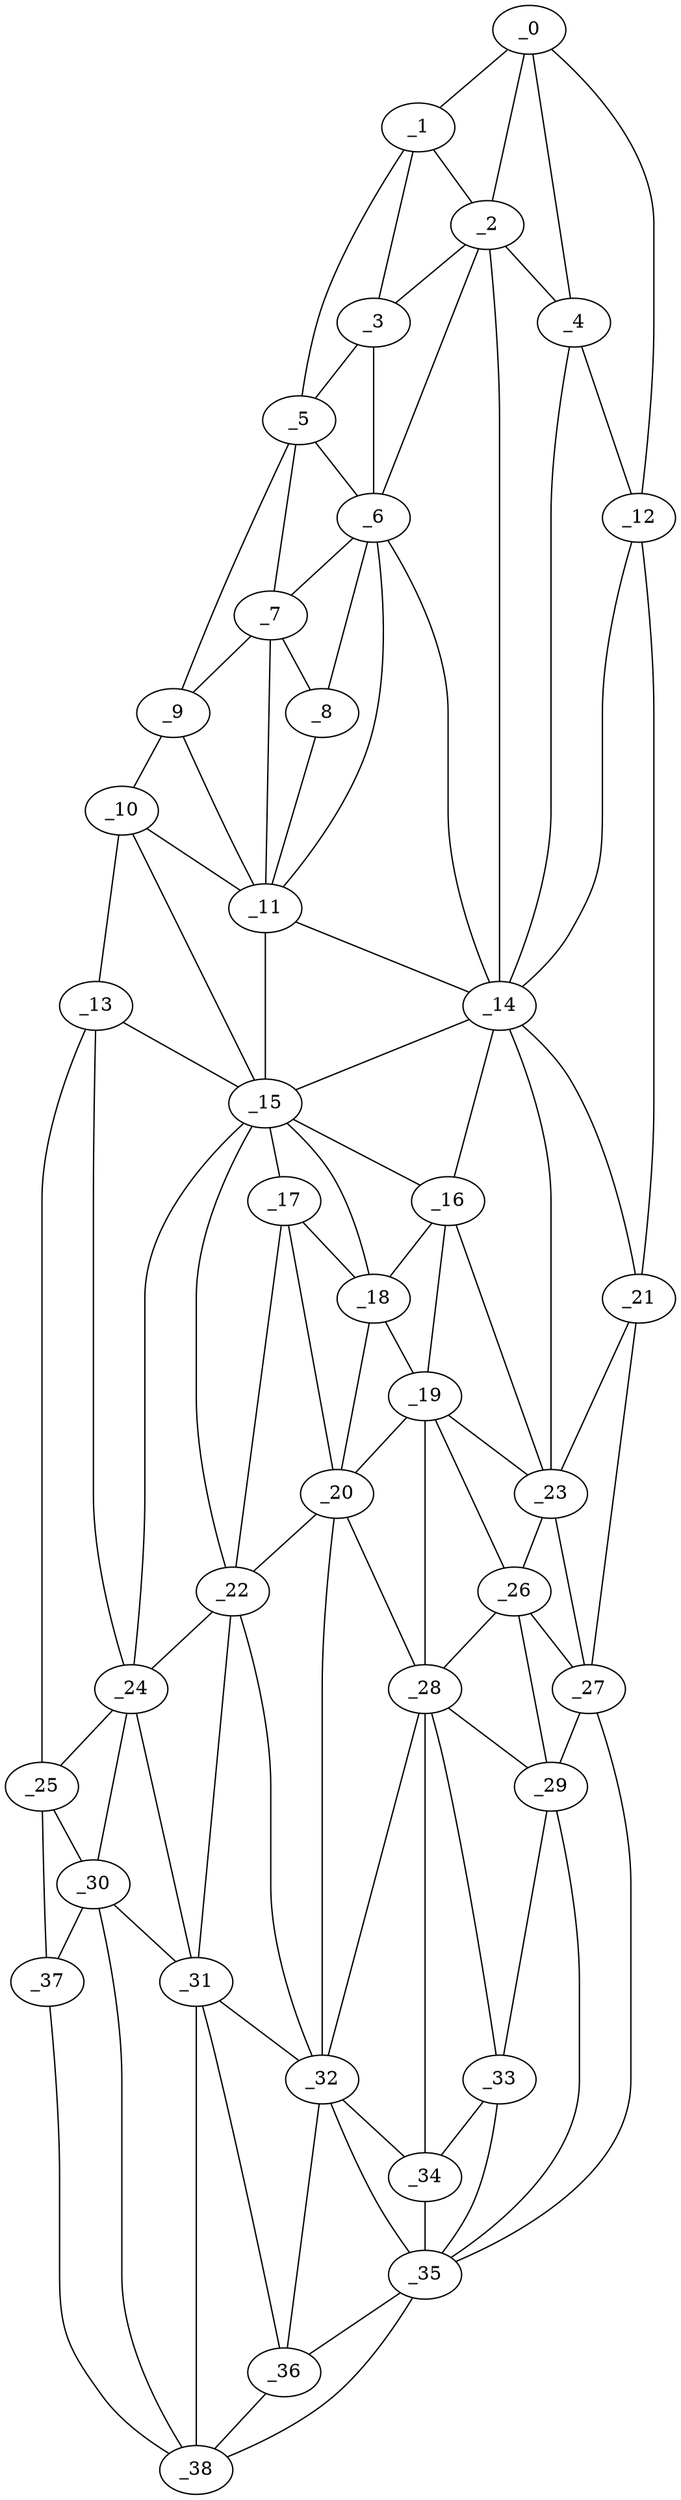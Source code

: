 graph "obj6__285.gxl" {
	_0	 [x=6,
		y=98];
	_1	 [x=18,
		y=71];
	_0 -- _1	 [valence=1];
	_2	 [x=22,
		y=77];
	_0 -- _2	 [valence=2];
	_4	 [x=27,
		y=100];
	_0 -- _4	 [valence=2];
	_12	 [x=58,
		y=103];
	_0 -- _12	 [valence=1];
	_1 -- _2	 [valence=1];
	_3	 [x=24,
		y=66];
	_1 -- _3	 [valence=2];
	_5	 [x=30,
		y=44];
	_1 -- _5	 [valence=1];
	_2 -- _3	 [valence=1];
	_2 -- _4	 [valence=1];
	_6	 [x=35,
		y=60];
	_2 -- _6	 [valence=1];
	_14	 [x=63,
		y=85];
	_2 -- _14	 [valence=2];
	_3 -- _5	 [valence=1];
	_3 -- _6	 [valence=2];
	_4 -- _12	 [valence=1];
	_4 -- _14	 [valence=2];
	_5 -- _6	 [valence=1];
	_7	 [x=36,
		y=50];
	_5 -- _7	 [valence=1];
	_9	 [x=40,
		y=33];
	_5 -- _9	 [valence=1];
	_6 -- _7	 [valence=2];
	_8	 [x=38,
		y=54];
	_6 -- _8	 [valence=1];
	_11	 [x=54,
		y=56];
	_6 -- _11	 [valence=2];
	_6 -- _14	 [valence=2];
	_7 -- _8	 [valence=2];
	_7 -- _9	 [valence=2];
	_7 -- _11	 [valence=2];
	_8 -- _11	 [valence=2];
	_10	 [x=50,
		y=24];
	_9 -- _10	 [valence=1];
	_9 -- _11	 [valence=2];
	_10 -- _11	 [valence=1];
	_13	 [x=61,
		y=18];
	_10 -- _13	 [valence=1];
	_15	 [x=65,
		y=57];
	_10 -- _15	 [valence=2];
	_11 -- _14	 [valence=2];
	_11 -- _15	 [valence=2];
	_12 -- _14	 [valence=2];
	_21	 [x=86,
		y=104];
	_12 -- _21	 [valence=1];
	_13 -- _15	 [valence=2];
	_24	 [x=91,
		y=41];
	_13 -- _24	 [valence=2];
	_25	 [x=93,
		y=20];
	_13 -- _25	 [valence=1];
	_14 -- _15	 [valence=2];
	_16	 [x=74,
		y=79];
	_14 -- _16	 [valence=2];
	_14 -- _21	 [valence=1];
	_23	 [x=87,
		y=90];
	_14 -- _23	 [valence=2];
	_15 -- _16	 [valence=1];
	_17	 [x=76,
		y=59];
	_15 -- _17	 [valence=1];
	_18	 [x=77,
		y=64];
	_15 -- _18	 [valence=2];
	_22	 [x=87,
		y=52];
	_15 -- _22	 [valence=2];
	_15 -- _24	 [valence=1];
	_16 -- _18	 [valence=2];
	_19	 [x=80,
		y=72];
	_16 -- _19	 [valence=1];
	_16 -- _23	 [valence=1];
	_17 -- _18	 [valence=1];
	_20	 [x=81,
		y=66];
	_17 -- _20	 [valence=2];
	_17 -- _22	 [valence=2];
	_18 -- _19	 [valence=2];
	_18 -- _20	 [valence=2];
	_19 -- _20	 [valence=1];
	_19 -- _23	 [valence=2];
	_26	 [x=94,
		y=86];
	_19 -- _26	 [valence=2];
	_28	 [x=97,
		y=77];
	_19 -- _28	 [valence=2];
	_20 -- _22	 [valence=2];
	_20 -- _28	 [valence=1];
	_32	 [x=102,
		y=61];
	_20 -- _32	 [valence=2];
	_21 -- _23	 [valence=1];
	_27	 [x=96,
		y=94];
	_21 -- _27	 [valence=1];
	_22 -- _24	 [valence=1];
	_31	 [x=102,
		y=43];
	_22 -- _31	 [valence=2];
	_22 -- _32	 [valence=1];
	_23 -- _26	 [valence=2];
	_23 -- _27	 [valence=2];
	_24 -- _25	 [valence=2];
	_30	 [x=101,
		y=28];
	_24 -- _30	 [valence=2];
	_24 -- _31	 [valence=2];
	_25 -- _30	 [valence=2];
	_37	 [x=121,
		y=25];
	_25 -- _37	 [valence=1];
	_26 -- _27	 [valence=1];
	_26 -- _28	 [valence=2];
	_29	 [x=98,
		y=89];
	_26 -- _29	 [valence=2];
	_27 -- _29	 [valence=2];
	_35	 [x=114,
		y=64];
	_27 -- _35	 [valence=1];
	_28 -- _29	 [valence=1];
	_28 -- _32	 [valence=2];
	_33	 [x=104,
		y=77];
	_28 -- _33	 [valence=1];
	_34	 [x=106,
		y=68];
	_28 -- _34	 [valence=2];
	_29 -- _33	 [valence=2];
	_29 -- _35	 [valence=2];
	_30 -- _31	 [valence=2];
	_30 -- _37	 [valence=1];
	_38	 [x=123,
		y=39];
	_30 -- _38	 [valence=2];
	_31 -- _32	 [valence=1];
	_36	 [x=119,
		y=50];
	_31 -- _36	 [valence=2];
	_31 -- _38	 [valence=1];
	_32 -- _34	 [valence=2];
	_32 -- _35	 [valence=2];
	_32 -- _36	 [valence=1];
	_33 -- _34	 [valence=2];
	_33 -- _35	 [valence=1];
	_34 -- _35	 [valence=2];
	_35 -- _36	 [valence=2];
	_35 -- _38	 [valence=1];
	_36 -- _38	 [valence=1];
	_37 -- _38	 [valence=1];
}
